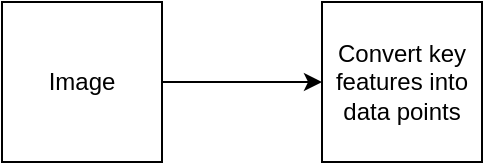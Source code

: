 <mxfile version="21.2.7" type="github">
  <diagram name="Page-1" id="4UdqBjL7rQ1F55i3EBeD">
    <mxGraphModel dx="1276" dy="527" grid="1" gridSize="10" guides="1" tooltips="1" connect="1" arrows="1" fold="1" page="1" pageScale="1" pageWidth="850" pageHeight="1100" math="0" shadow="0">
      <root>
        <mxCell id="0" />
        <mxCell id="1" parent="0" />
        <mxCell id="BcKt8jvx2DkHZgKObaiW-4" value="" style="edgeStyle=orthogonalEdgeStyle;rounded=0;orthogonalLoop=1;jettySize=auto;html=1;" edge="1" parent="1" source="BcKt8jvx2DkHZgKObaiW-2" target="BcKt8jvx2DkHZgKObaiW-3">
          <mxGeometry relative="1" as="geometry" />
        </mxCell>
        <mxCell id="BcKt8jvx2DkHZgKObaiW-2" value="Image" style="whiteSpace=wrap;html=1;aspect=fixed;" vertex="1" parent="1">
          <mxGeometry x="140" y="120" width="80" height="80" as="geometry" />
        </mxCell>
        <mxCell id="BcKt8jvx2DkHZgKObaiW-3" value="Convert key features into data points" style="whiteSpace=wrap;html=1;aspect=fixed;" vertex="1" parent="1">
          <mxGeometry x="300" y="120" width="80" height="80" as="geometry" />
        </mxCell>
      </root>
    </mxGraphModel>
  </diagram>
</mxfile>
